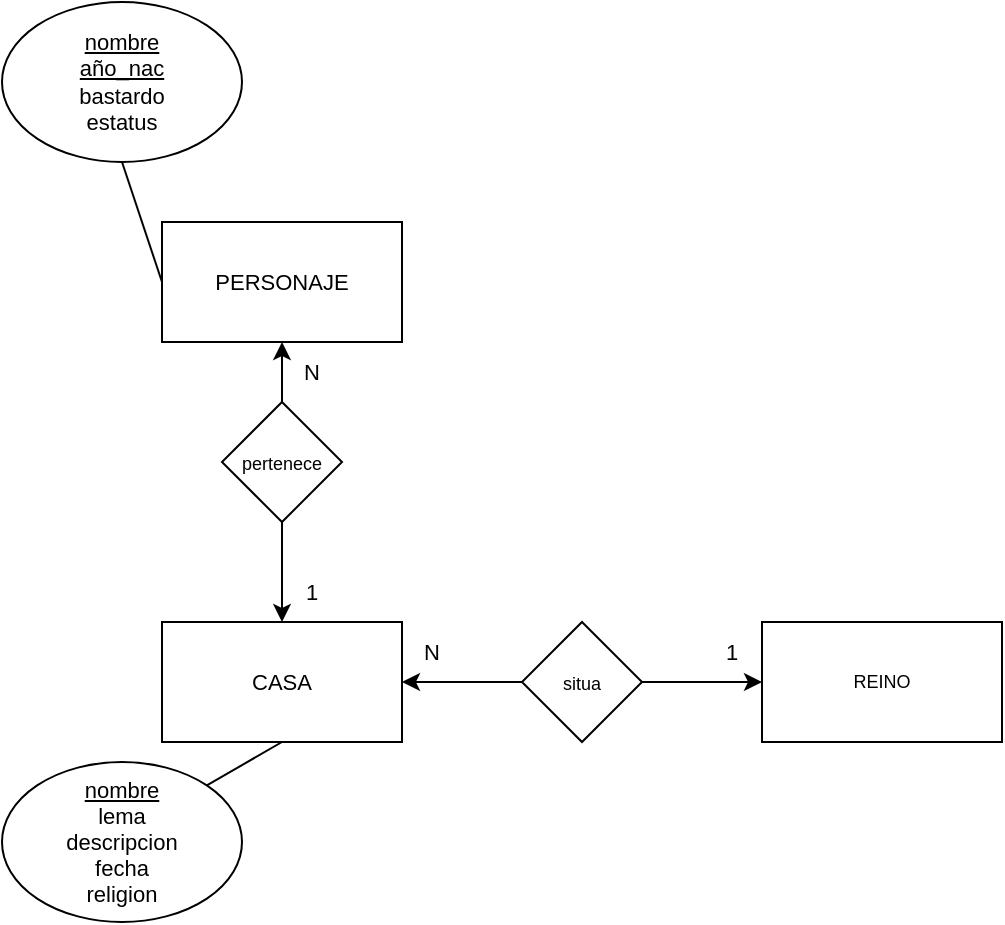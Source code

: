 <mxfile version="20.3.0" type="github">
  <diagram id="C5RBs43oDa-KdzZeNtuy" name="Page-1">
    <mxGraphModel dx="981" dy="489" grid="1" gridSize="10" guides="1" tooltips="1" connect="1" arrows="1" fold="1" page="1" pageScale="1" pageWidth="827" pageHeight="1169" math="0" shadow="0">
      <root>
        <mxCell id="WIyWlLk6GJQsqaUBKTNV-0" />
        <mxCell id="WIyWlLk6GJQsqaUBKTNV-1" parent="WIyWlLk6GJQsqaUBKTNV-0" />
        <mxCell id="rh9xdCCn0vHc_wa4EPn4-0" value="PERSONAJE" style="rounded=0;whiteSpace=wrap;html=1;strokeWidth=1;fontSize=11;" vertex="1" parent="WIyWlLk6GJQsqaUBKTNV-1">
          <mxGeometry x="90" y="120" width="120" height="60" as="geometry" />
        </mxCell>
        <mxCell id="rh9xdCCn0vHc_wa4EPn4-1" value="CASA" style="rounded=0;whiteSpace=wrap;html=1;strokeWidth=1;fontSize=11;" vertex="1" parent="WIyWlLk6GJQsqaUBKTNV-1">
          <mxGeometry x="90" y="320" width="120" height="60" as="geometry" />
        </mxCell>
        <mxCell id="rh9xdCCn0vHc_wa4EPn4-2" value="" style="endArrow=classic;startArrow=classic;html=1;rounded=0;fontSize=11;entryX=0.5;entryY=1;entryDx=0;entryDy=0;exitX=0.5;exitY=0;exitDx=0;exitDy=0;" edge="1" parent="WIyWlLk6GJQsqaUBKTNV-1" source="rh9xdCCn0vHc_wa4EPn4-1" target="rh9xdCCn0vHc_wa4EPn4-0">
          <mxGeometry width="50" height="50" relative="1" as="geometry">
            <mxPoint x="410" y="260" as="sourcePoint" />
            <mxPoint x="460" y="210" as="targetPoint" />
          </mxGeometry>
        </mxCell>
        <mxCell id="rh9xdCCn0vHc_wa4EPn4-3" value="&lt;div&gt;&lt;u&gt;nombre&lt;/u&gt;&lt;/div&gt;&lt;div&gt;&lt;u&gt;año_nac&lt;/u&gt;&lt;/div&gt;&lt;div&gt;bastardo&lt;/div&gt;&lt;div&gt;estatus&lt;br&gt;&lt;/div&gt;" style="ellipse;whiteSpace=wrap;html=1;strokeWidth=1;fontSize=11;" vertex="1" parent="WIyWlLk6GJQsqaUBKTNV-1">
          <mxGeometry x="10" y="10" width="120" height="80" as="geometry" />
        </mxCell>
        <mxCell id="rh9xdCCn0vHc_wa4EPn4-4" value="" style="endArrow=none;html=1;rounded=0;fontSize=11;entryX=0.5;entryY=1;entryDx=0;entryDy=0;exitX=0;exitY=0.5;exitDx=0;exitDy=0;" edge="1" parent="WIyWlLk6GJQsqaUBKTNV-1" source="rh9xdCCn0vHc_wa4EPn4-0" target="rh9xdCCn0vHc_wa4EPn4-3">
          <mxGeometry width="50" height="50" relative="1" as="geometry">
            <mxPoint x="410" y="260" as="sourcePoint" />
            <mxPoint x="460" y="210" as="targetPoint" />
          </mxGeometry>
        </mxCell>
        <mxCell id="rh9xdCCn0vHc_wa4EPn4-5" value="&lt;div&gt;&lt;u&gt;nombre&lt;/u&gt;&lt;/div&gt;&lt;div&gt;lema&lt;/div&gt;&lt;div&gt;descripcion&lt;/div&gt;&lt;div&gt;fecha&lt;/div&gt;&lt;div&gt;religion&lt;/div&gt;" style="ellipse;whiteSpace=wrap;html=1;strokeWidth=1;fontSize=11;" vertex="1" parent="WIyWlLk6GJQsqaUBKTNV-1">
          <mxGeometry x="10" y="390" width="120" height="80" as="geometry" />
        </mxCell>
        <mxCell id="rh9xdCCn0vHc_wa4EPn4-6" value="" style="endArrow=none;html=1;rounded=0;fontSize=11;exitX=1;exitY=0;exitDx=0;exitDy=0;entryX=0.5;entryY=1;entryDx=0;entryDy=0;" edge="1" parent="WIyWlLk6GJQsqaUBKTNV-1" source="rh9xdCCn0vHc_wa4EPn4-5" target="rh9xdCCn0vHc_wa4EPn4-1">
          <mxGeometry width="50" height="50" relative="1" as="geometry">
            <mxPoint x="410" y="260" as="sourcePoint" />
            <mxPoint x="460" y="210" as="targetPoint" />
          </mxGeometry>
        </mxCell>
        <mxCell id="rh9xdCCn0vHc_wa4EPn4-7" value="N" style="text;html=1;strokeColor=none;fillColor=none;align=center;verticalAlign=middle;whiteSpace=wrap;rounded=0;strokeWidth=1;fontSize=11;" vertex="1" parent="WIyWlLk6GJQsqaUBKTNV-1">
          <mxGeometry x="150" y="180" width="30" height="30" as="geometry" />
        </mxCell>
        <mxCell id="rh9xdCCn0vHc_wa4EPn4-8" value="1" style="text;html=1;strokeColor=none;fillColor=none;align=center;verticalAlign=middle;whiteSpace=wrap;rounded=0;strokeWidth=1;fontSize=11;" vertex="1" parent="WIyWlLk6GJQsqaUBKTNV-1">
          <mxGeometry x="150" y="290" width="30" height="30" as="geometry" />
        </mxCell>
        <mxCell id="rh9xdCCn0vHc_wa4EPn4-10" value="&lt;font style=&quot;font-size: 9px;&quot;&gt;pertenece&lt;/font&gt;" style="rhombus;whiteSpace=wrap;html=1;strokeWidth=1;fontSize=11;" vertex="1" parent="WIyWlLk6GJQsqaUBKTNV-1">
          <mxGeometry x="120" y="210" width="60" height="60" as="geometry" />
        </mxCell>
        <mxCell id="rh9xdCCn0vHc_wa4EPn4-11" value="REINO" style="rounded=0;whiteSpace=wrap;html=1;strokeWidth=1;fontSize=9;" vertex="1" parent="WIyWlLk6GJQsqaUBKTNV-1">
          <mxGeometry x="390" y="320" width="120" height="60" as="geometry" />
        </mxCell>
        <mxCell id="rh9xdCCn0vHc_wa4EPn4-12" value="" style="endArrow=classic;startArrow=none;html=1;rounded=0;fontSize=9;exitX=1;exitY=0.5;exitDx=0;exitDy=0;entryX=0;entryY=0.5;entryDx=0;entryDy=0;" edge="1" parent="WIyWlLk6GJQsqaUBKTNV-1" source="rh9xdCCn0vHc_wa4EPn4-15" target="rh9xdCCn0vHc_wa4EPn4-11">
          <mxGeometry width="50" height="50" relative="1" as="geometry">
            <mxPoint x="410" y="260" as="sourcePoint" />
            <mxPoint x="460" y="210" as="targetPoint" />
          </mxGeometry>
        </mxCell>
        <mxCell id="rh9xdCCn0vHc_wa4EPn4-13" value="N" style="text;html=1;strokeColor=none;fillColor=none;align=center;verticalAlign=middle;whiteSpace=wrap;rounded=0;strokeWidth=1;fontSize=11;" vertex="1" parent="WIyWlLk6GJQsqaUBKTNV-1">
          <mxGeometry x="210" y="320" width="30" height="30" as="geometry" />
        </mxCell>
        <mxCell id="rh9xdCCn0vHc_wa4EPn4-14" value="1" style="text;html=1;strokeColor=none;fillColor=none;align=center;verticalAlign=middle;whiteSpace=wrap;rounded=0;strokeWidth=1;fontSize=11;" vertex="1" parent="WIyWlLk6GJQsqaUBKTNV-1">
          <mxGeometry x="360" y="320" width="30" height="30" as="geometry" />
        </mxCell>
        <mxCell id="rh9xdCCn0vHc_wa4EPn4-15" value="&lt;font style=&quot;font-size: 9px;&quot;&gt;situa&lt;/font&gt;" style="rhombus;whiteSpace=wrap;html=1;strokeWidth=1;fontSize=11;" vertex="1" parent="WIyWlLk6GJQsqaUBKTNV-1">
          <mxGeometry x="270" y="320" width="60" height="60" as="geometry" />
        </mxCell>
        <mxCell id="rh9xdCCn0vHc_wa4EPn4-16" value="" style="endArrow=none;startArrow=classic;html=1;rounded=0;fontSize=9;exitX=1;exitY=0.5;exitDx=0;exitDy=0;entryX=0;entryY=0.5;entryDx=0;entryDy=0;" edge="1" parent="WIyWlLk6GJQsqaUBKTNV-1" source="rh9xdCCn0vHc_wa4EPn4-1" target="rh9xdCCn0vHc_wa4EPn4-15">
          <mxGeometry width="50" height="50" relative="1" as="geometry">
            <mxPoint x="210" y="350" as="sourcePoint" />
            <mxPoint x="390" y="350" as="targetPoint" />
          </mxGeometry>
        </mxCell>
      </root>
    </mxGraphModel>
  </diagram>
</mxfile>
